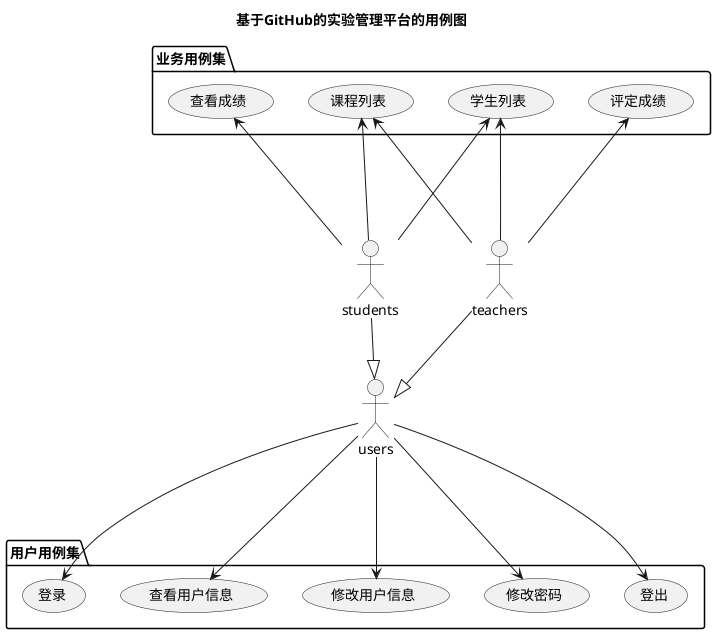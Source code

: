 
@startuml
title 基于GitHub的实验管理平台的用例图
actor users
actor teachers
actor students

teachers --|> users
students --|> users

package 业务用例集 {
teachers --up-> (评定成绩)
teachers --up-> (学生列表)
teachers --up-> (课程列表)
students --up-> (课程列表)
students --up-> (学生列表)
students --up-> (查看成绩)
}
package 用户用例集 {
users --down-> (登录)
users --down-> (查看用户信息)
users --down-> (修改用户信息)
users --down-> (修改密码)
users --down-> (登出)
}
@enduml